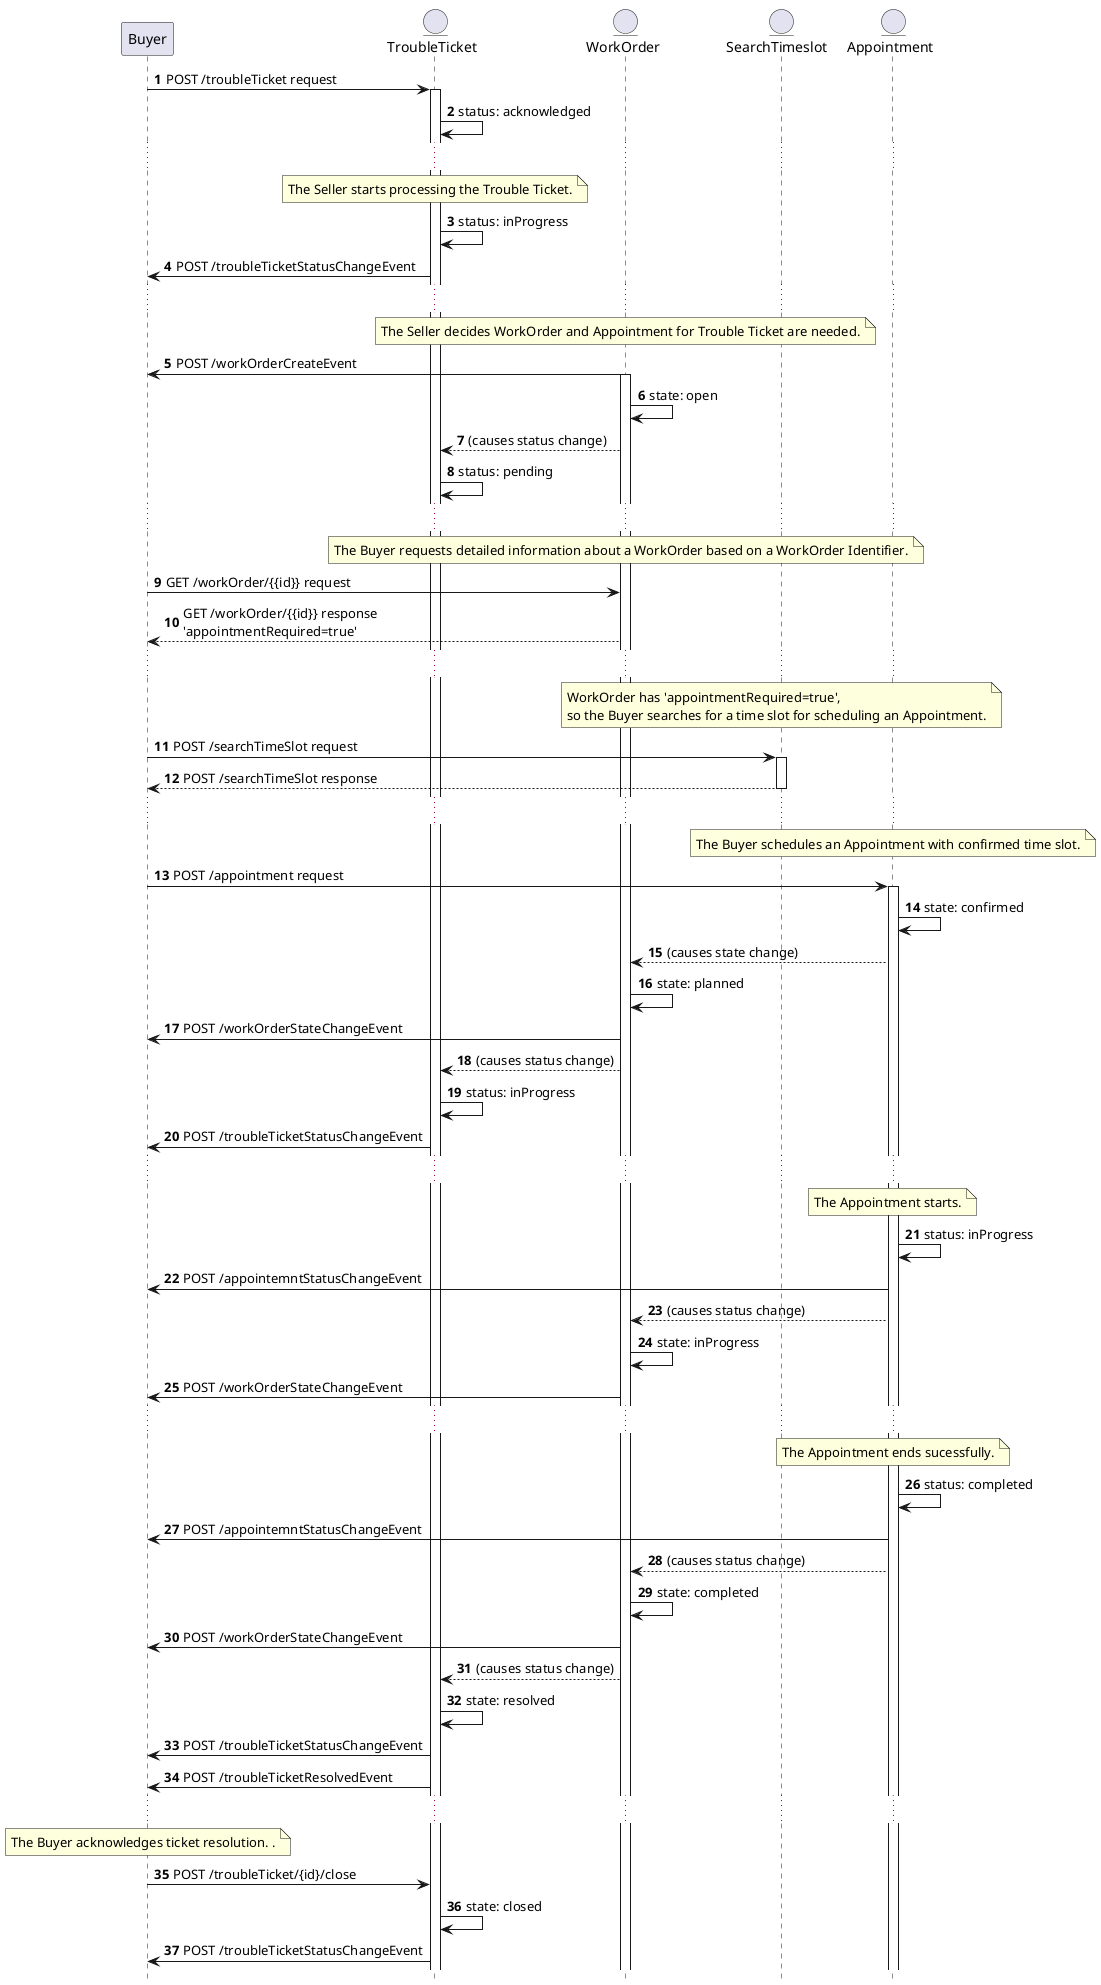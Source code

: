 @startuml

hide footbox

participant Buyer
entity "TroubleTicket" as TT
entity "WorkOrder" as WORK
entity "SearchTimeslot " as SAT
entity "Appointment" as APO

autonumber

Buyer -> TT : POST /troubleTicket request
activate TT
TT -> TT: status: acknowledged
...
note over TT: The Seller starts processing the Trouble Ticket.
TT -> TT: status: inProgress
TT -> Buyer: POST /troubleTicketStatusChangeEvent
...

note over WORK: The Seller decides WorkOrder and Appointment for Trouble Ticket are needed.
WORK -> Buyer: POST /workOrderCreateEvent
activate WORK
WORK -> WORK: state: open
WORK --> TT: (causes status change)
TT -> TT: status: pending
...
note over WORK: The Buyer requests detailed information about a WorkOrder based on a WorkOrder Identifier.
Buyer -> WORK : GET /workOrder/{{id}} request
WORK --> Buyer: GET /workOrder/{{id}} response \n'appointmentRequired=true'
...
note over SAT: WorkOrder has 'appointmentRequired=true', \nso the Buyer searches for a time slot for scheduling an Appointment.
Buyer -> SAT : POST /searchTimeSlot request
activate SAT
SAT --> Buyer: POST /searchTimeSlot response
deactivate SAT
...
note over APO: The Buyer schedules an Appointment with confirmed time slot.
Buyer -> APO : POST /appointment request
activate APO
APO -> APO: state: confirmed
APO --> WORK: (causes state change)
WORK -> WORK: state: planned
WORK -> Buyer: POST /workOrderStateChangeEvent

WORK --> TT: (causes status change)
TT -> TT: status: inProgress
TT -> Buyer: POST /troubleTicketStatusChangeEvent
...
note over APO: The Appointment starts.
APO -> APO: status: inProgress
APO -> Buyer: POST /appointemntStatusChangeEvent
APO --> WORK: (causes status change)
WORK -> WORK: state: inProgress
WORK -> Buyer: POST /workOrderStateChangeEvent
...
note over APO: The Appointment ends sucessfully.
APO -> APO: status: completed
APO -> Buyer: POST /appointemntStatusChangeEvent
APO --> WORK: (causes status change)
WORK -> WORK: state: completed
WORK -> Buyer: POST /workOrderStateChangeEvent
WORK --> TT: (causes status change)
TT -> TT:state: resolved
TT -> Buyer: POST /troubleTicketStatusChangeEvent
TT -> Buyer: POST /troubleTicketResolvedEvent
...
note over Buyer: The Buyer acknowledges ticket resolution. .
Buyer ->TT: POST /troubleTicket/{id}/close
TT -> TT:state: closed
TT -> Buyer: POST /troubleTicketStatusChangeEvent

@enduml

